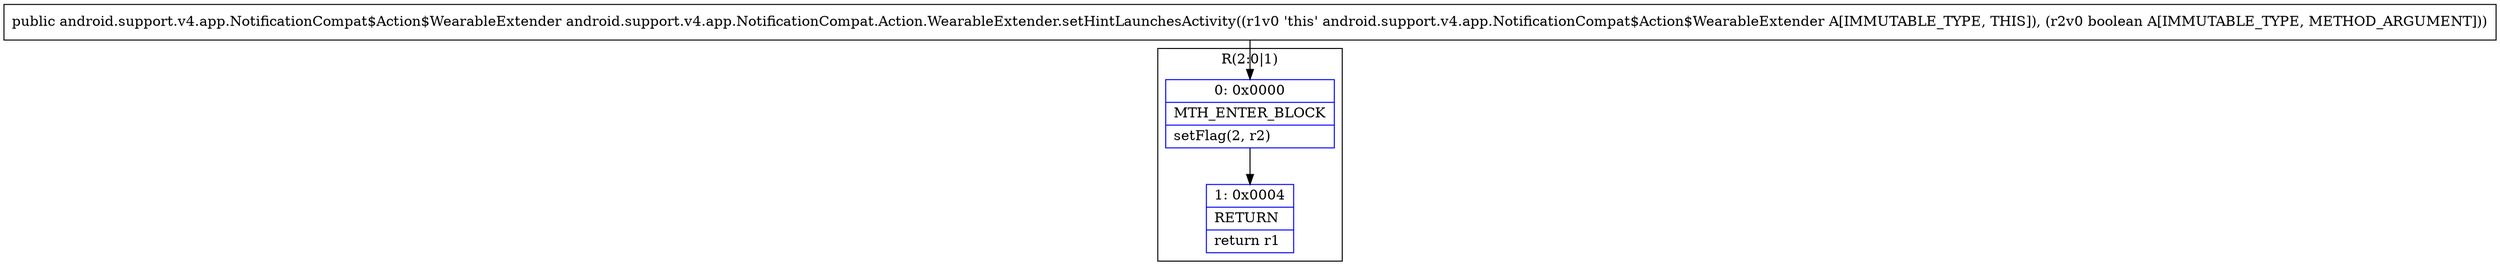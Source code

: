 digraph "CFG forandroid.support.v4.app.NotificationCompat.Action.WearableExtender.setHintLaunchesActivity(Z)Landroid\/support\/v4\/app\/NotificationCompat$Action$WearableExtender;" {
subgraph cluster_Region_69719146 {
label = "R(2:0|1)";
node [shape=record,color=blue];
Node_0 [shape=record,label="{0\:\ 0x0000|MTH_ENTER_BLOCK\l|setFlag(2, r2)\l}"];
Node_1 [shape=record,label="{1\:\ 0x0004|RETURN\l|return r1\l}"];
}
MethodNode[shape=record,label="{public android.support.v4.app.NotificationCompat$Action$WearableExtender android.support.v4.app.NotificationCompat.Action.WearableExtender.setHintLaunchesActivity((r1v0 'this' android.support.v4.app.NotificationCompat$Action$WearableExtender A[IMMUTABLE_TYPE, THIS]), (r2v0 boolean A[IMMUTABLE_TYPE, METHOD_ARGUMENT])) }"];
MethodNode -> Node_0;
Node_0 -> Node_1;
}

